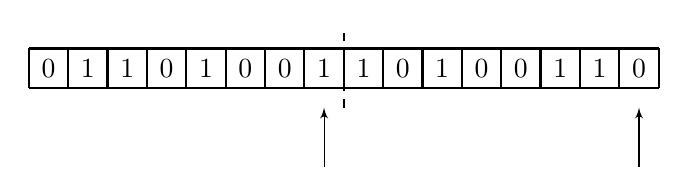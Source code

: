\begin{tikzpicture}[auto, node distance=3.5cm,>=latex']
  \tikzstyle{inner} = [draw, fill=none, rectangle, 
  minimum height=5em, minimum width=7em, node distance=4cm, text width=7em, align=center]
  \tikzstyle{outer} = [draw=gray,dashed,fill=none,thick,inner sep=0.2cm]
  \tikzstyle{cord} = [coordinate]
  \tikzstyle{sum} = [draw,circle,node distance=3cm]
  \draw[step=0.5cm,color=black,thick] (0,0) grid (8,0.5);
  \node at (+0.25,+0.25) {0};
  \node at (+0.75,+0.25) {1};
  \node at (+1.25,+0.25) {1};
  \node at (+1.75,+0.25) {0};
  \node at (+2.25,+0.25) {1};
  \node at (+2.75,+0.25) {0};
  \node at (+3.25,+0.25) {0};
  \node at (+3.75,+0.25) {1};
  \node at (+4.25,+0.25) {1};
  \node at (+4.75,+0.25) {0};
  \node at (+5.25,+0.25) {1};
  \node at (+5.75,+0.25) {0};
  \node at (+6.25,+0.25) {0};
  \node at (+6.75,+0.25) {1};
  \node at (+7.25,+0.25) {1};
  \node at (+7.75,+0.25) {0};
  \draw[dashed,thick] (4,-0.25) -- (4,0.75);
  \draw[->] (7.75,-1) -- (7.75,-0.25);
  \draw[->] (3.75,-1) -- (3.75,-0.25);
\end{tikzpicture}